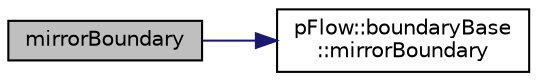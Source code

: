 digraph "mirrorBoundary"
{
 // LATEX_PDF_SIZE
  edge [fontname="Helvetica",fontsize="10",labelfontname="Helvetica",labelfontsize="10"];
  node [fontname="Helvetica",fontsize="10",shape=record];
  rankdir="LR";
  Node1 [label="mirrorBoundary",height=0.2,width=0.4,color="black", fillcolor="grey75", style="filled", fontcolor="black",tooltip=" "];
  Node1 -> Node2 [color="midnightblue",fontsize="10",style="solid",fontname="Helvetica"];
  Node2 [label="pFlow::boundaryBase\l::mirrorBoundary",height=0.2,width=0.4,color="black", fillcolor="white", style="filled",URL="$classpFlow_1_1boundaryBase.html#acb3765802f169b06583ee9211fb8d02d",tooltip=" "];
}
